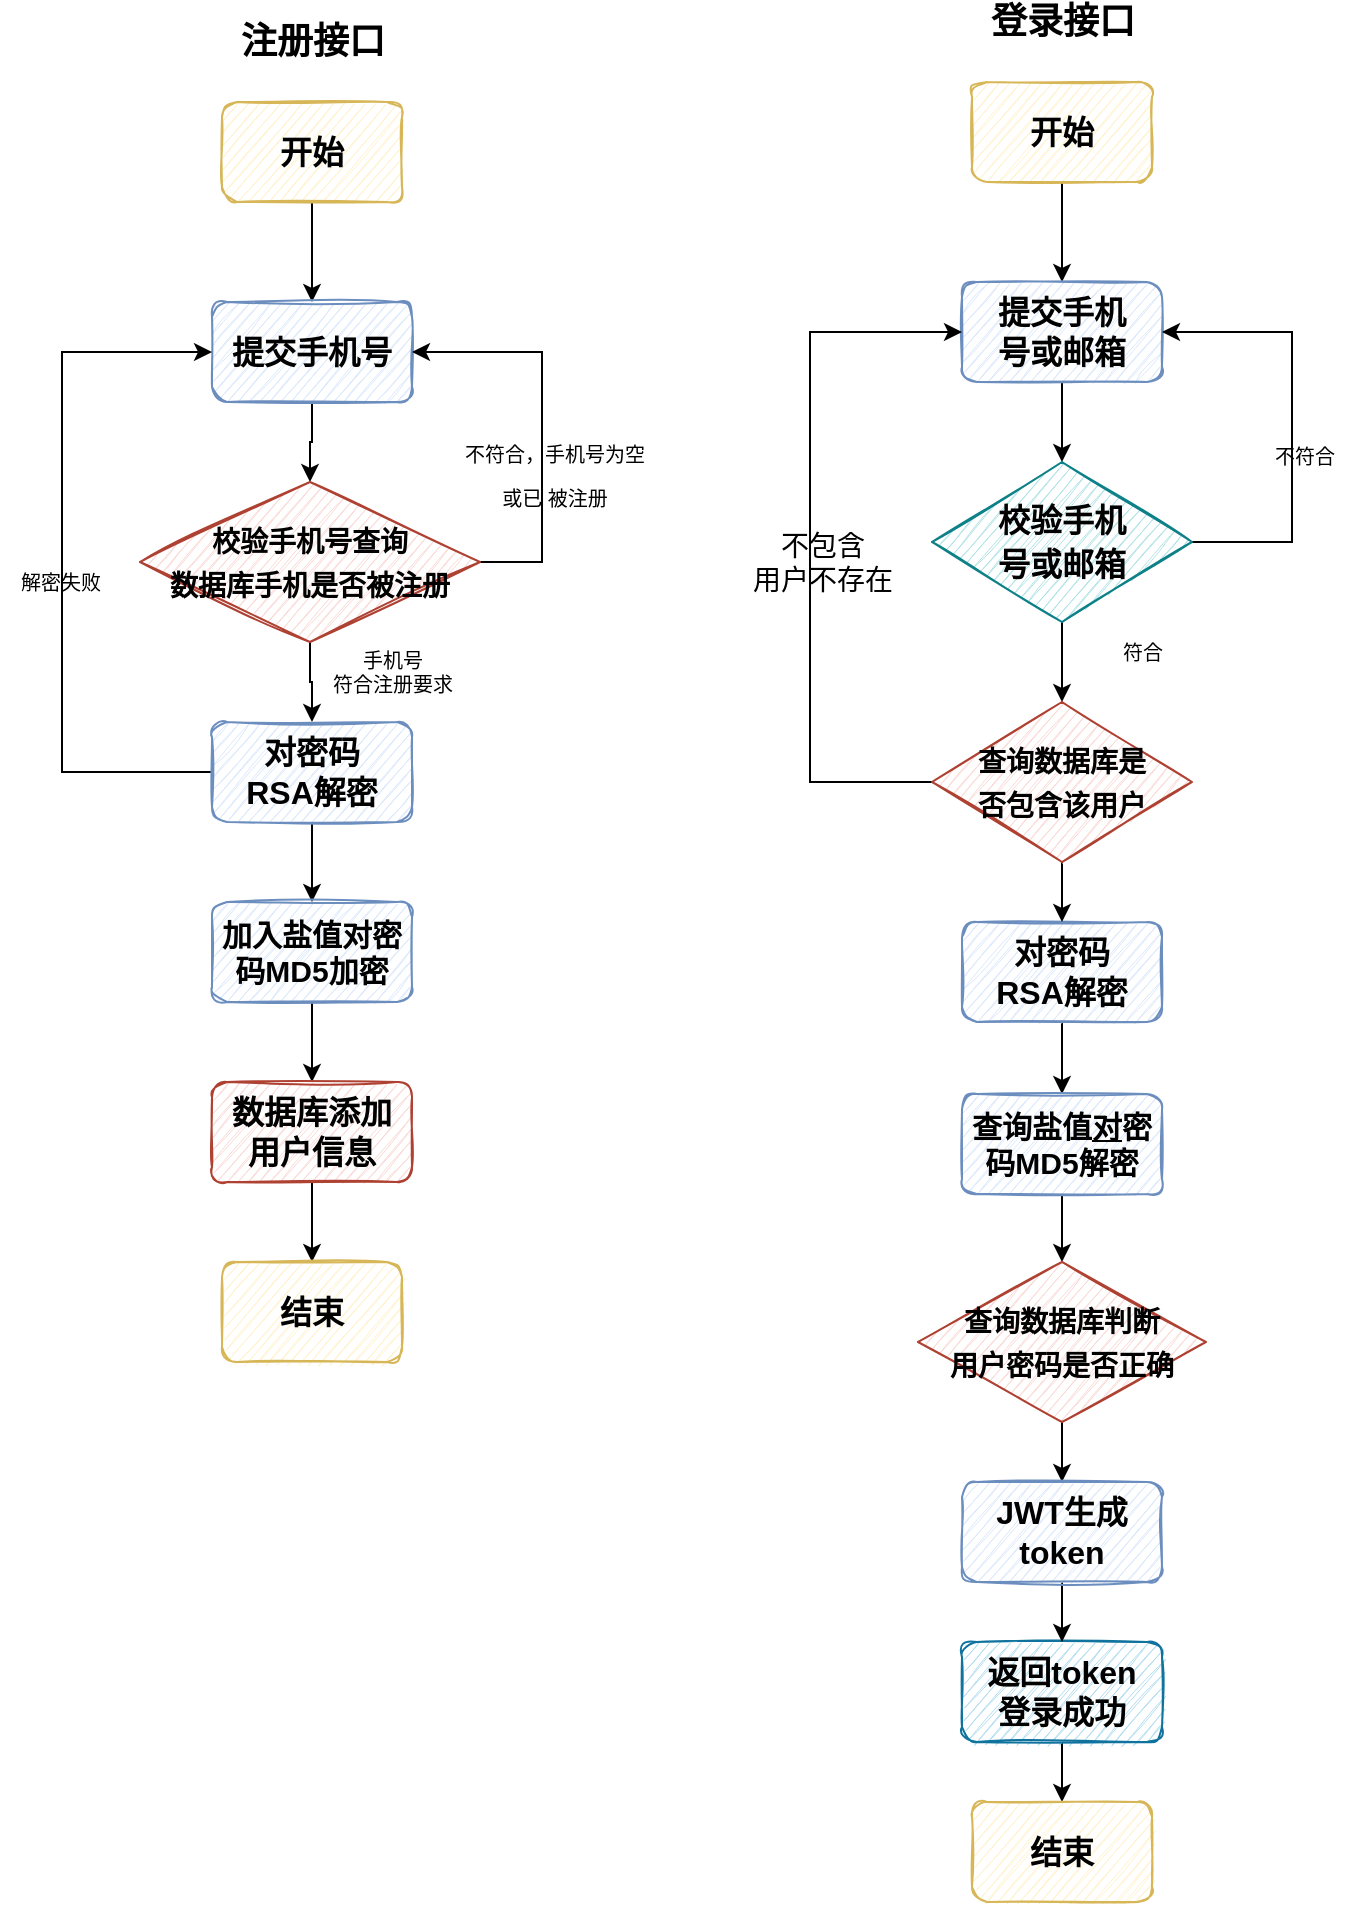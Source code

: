 <mxfile version="17.4.6" type="github">
  <diagram id="UeQkM43qo5BGar94Qf9i" name="Page-1">
    <mxGraphModel dx="1422" dy="762" grid="1" gridSize="10" guides="1" tooltips="1" connect="1" arrows="1" fold="1" page="1" pageScale="1" pageWidth="2339" pageHeight="3300" math="0" shadow="0">
      <root>
        <mxCell id="0" />
        <mxCell id="1" parent="0" />
        <mxCell id="iAKwhCIjb9DUNFZFx7bt-4" style="edgeStyle=orthogonalEdgeStyle;rounded=0;orthogonalLoop=1;jettySize=auto;html=1;exitX=0.5;exitY=1;exitDx=0;exitDy=0;entryX=0.5;entryY=0;entryDx=0;entryDy=0;fontSize=18;" edge="1" parent="1" source="iAKwhCIjb9DUNFZFx7bt-1" target="iAKwhCIjb9DUNFZFx7bt-2">
          <mxGeometry relative="1" as="geometry" />
        </mxCell>
        <mxCell id="iAKwhCIjb9DUNFZFx7bt-1" value="&lt;font size=&quot;1&quot;&gt;&lt;b style=&quot;font-size: 16px&quot;&gt;开始&lt;/b&gt;&lt;/font&gt;" style="rounded=1;whiteSpace=wrap;html=1;fillColor=#fff2cc;strokeColor=#d6b656;shadow=0;sketch=1;" vertex="1" parent="1">
          <mxGeometry x="221" y="100" width="90" height="50" as="geometry" />
        </mxCell>
        <mxCell id="iAKwhCIjb9DUNFZFx7bt-5" value="" style="edgeStyle=orthogonalEdgeStyle;rounded=0;orthogonalLoop=1;jettySize=auto;html=1;fontSize=18;" edge="1" parent="1" source="iAKwhCIjb9DUNFZFx7bt-2" target="iAKwhCIjb9DUNFZFx7bt-3">
          <mxGeometry relative="1" as="geometry" />
        </mxCell>
        <mxCell id="iAKwhCIjb9DUNFZFx7bt-2" value="&lt;font size=&quot;1&quot;&gt;&lt;b style=&quot;font-size: 16px&quot;&gt;提交手机号&lt;/b&gt;&lt;/font&gt;" style="rounded=1;whiteSpace=wrap;html=1;fillColor=#dae8fc;strokeColor=#6c8ebf;shadow=0;sketch=1;" vertex="1" parent="1">
          <mxGeometry x="216" y="200" width="100" height="50" as="geometry" />
        </mxCell>
        <mxCell id="iAKwhCIjb9DUNFZFx7bt-6" style="edgeStyle=orthogonalEdgeStyle;rounded=0;orthogonalLoop=1;jettySize=auto;html=1;entryX=1;entryY=0.5;entryDx=0;entryDy=0;fontSize=18;" edge="1" parent="1" source="iAKwhCIjb9DUNFZFx7bt-3" target="iAKwhCIjb9DUNFZFx7bt-2">
          <mxGeometry relative="1" as="geometry">
            <Array as="points">
              <mxPoint x="381" y="330" />
              <mxPoint x="381" y="225" />
            </Array>
          </mxGeometry>
        </mxCell>
        <mxCell id="iAKwhCIjb9DUNFZFx7bt-10" value="" style="edgeStyle=orthogonalEdgeStyle;rounded=0;orthogonalLoop=1;jettySize=auto;html=1;fontSize=10;" edge="1" parent="1" source="iAKwhCIjb9DUNFZFx7bt-3" target="iAKwhCIjb9DUNFZFx7bt-8">
          <mxGeometry relative="1" as="geometry" />
        </mxCell>
        <mxCell id="iAKwhCIjb9DUNFZFx7bt-3" value="&lt;b style=&quot;font-size: 14px&quot;&gt;&lt;font style=&quot;font-size: 14px&quot;&gt;校验手机号查询&lt;br&gt;数据库手机是否被注册&lt;br&gt;&lt;/font&gt;&lt;/b&gt;" style="rhombus;whiteSpace=wrap;html=1;shadow=0;sketch=1;fontSize=18;fillColor=#fad9d5;strokeColor=#ae4132;" vertex="1" parent="1">
          <mxGeometry x="180" y="290" width="170" height="80" as="geometry" />
        </mxCell>
        <mxCell id="iAKwhCIjb9DUNFZFx7bt-7" value="&lt;font style=&quot;font-size: 10px&quot;&gt;不符合，手机号为空&lt;br&gt;或已 被注册&lt;/font&gt;" style="text;html=1;align=center;verticalAlign=middle;resizable=0;points=[];autosize=1;strokeColor=none;fillColor=none;fontSize=18;" vertex="1" parent="1">
          <mxGeometry x="327" y="260" width="120" height="50" as="geometry" />
        </mxCell>
        <mxCell id="iAKwhCIjb9DUNFZFx7bt-11" style="edgeStyle=orthogonalEdgeStyle;rounded=0;orthogonalLoop=1;jettySize=auto;html=1;entryX=0;entryY=0.5;entryDx=0;entryDy=0;fontSize=10;" edge="1" parent="1" source="iAKwhCIjb9DUNFZFx7bt-8" target="iAKwhCIjb9DUNFZFx7bt-2">
          <mxGeometry relative="1" as="geometry">
            <Array as="points">
              <mxPoint x="141" y="435" />
              <mxPoint x="141" y="225" />
            </Array>
          </mxGeometry>
        </mxCell>
        <mxCell id="iAKwhCIjb9DUNFZFx7bt-17" value="" style="edgeStyle=orthogonalEdgeStyle;rounded=0;orthogonalLoop=1;jettySize=auto;html=1;fontSize=10;" edge="1" parent="1" source="iAKwhCIjb9DUNFZFx7bt-8" target="iAKwhCIjb9DUNFZFx7bt-16">
          <mxGeometry relative="1" as="geometry" />
        </mxCell>
        <mxCell id="iAKwhCIjb9DUNFZFx7bt-8" value="&lt;font style=&quot;font-size: 16px&quot;&gt;&lt;b&gt;对密码&lt;br&gt;RSA解密&lt;/b&gt;&lt;/font&gt;" style="rounded=1;whiteSpace=wrap;html=1;fillColor=#dae8fc;strokeColor=#6c8ebf;shadow=0;sketch=1;" vertex="1" parent="1">
          <mxGeometry x="216" y="410" width="100" height="50" as="geometry" />
        </mxCell>
        <mxCell id="iAKwhCIjb9DUNFZFx7bt-12" value="解密失败" style="text;html=1;align=center;verticalAlign=middle;resizable=0;points=[];autosize=1;strokeColor=none;fillColor=none;fontSize=10;" vertex="1" parent="1">
          <mxGeometry x="110" y="330" width="60" height="20" as="geometry" />
        </mxCell>
        <mxCell id="iAKwhCIjb9DUNFZFx7bt-15" value="手机号&lt;br&gt;符合注册要求" style="text;html=1;align=center;verticalAlign=middle;resizable=0;points=[];autosize=1;strokeColor=none;fillColor=none;fontSize=10;" vertex="1" parent="1">
          <mxGeometry x="261" y="370" width="90" height="30" as="geometry" />
        </mxCell>
        <mxCell id="iAKwhCIjb9DUNFZFx7bt-19" value="" style="edgeStyle=orthogonalEdgeStyle;rounded=0;orthogonalLoop=1;jettySize=auto;html=1;fontSize=10;" edge="1" parent="1" source="iAKwhCIjb9DUNFZFx7bt-16" target="iAKwhCIjb9DUNFZFx7bt-18">
          <mxGeometry relative="1" as="geometry" />
        </mxCell>
        <mxCell id="iAKwhCIjb9DUNFZFx7bt-16" value="&lt;font style=&quot;font-size: 15px&quot;&gt;&lt;b&gt;加入盐值对密&lt;br&gt;码MD5加密&lt;/b&gt;&lt;/font&gt;" style="rounded=1;whiteSpace=wrap;html=1;fillColor=#dae8fc;strokeColor=#6c8ebf;shadow=0;sketch=1;" vertex="1" parent="1">
          <mxGeometry x="216" y="500" width="100" height="50" as="geometry" />
        </mxCell>
        <mxCell id="iAKwhCIjb9DUNFZFx7bt-21" value="" style="edgeStyle=orthogonalEdgeStyle;rounded=0;orthogonalLoop=1;jettySize=auto;html=1;fontSize=10;" edge="1" parent="1" source="iAKwhCIjb9DUNFZFx7bt-18" target="iAKwhCIjb9DUNFZFx7bt-20">
          <mxGeometry relative="1" as="geometry" />
        </mxCell>
        <mxCell id="iAKwhCIjb9DUNFZFx7bt-18" value="&lt;span style=&quot;font-size: 16px&quot;&gt;&lt;b&gt;数据库添加&lt;br&gt;用户信息&lt;/b&gt;&lt;/span&gt;" style="rounded=1;whiteSpace=wrap;html=1;fillColor=#fad9d5;strokeColor=#ae4132;shadow=0;sketch=1;" vertex="1" parent="1">
          <mxGeometry x="216" y="590" width="100" height="50" as="geometry" />
        </mxCell>
        <mxCell id="iAKwhCIjb9DUNFZFx7bt-20" value="&lt;font size=&quot;1&quot;&gt;&lt;b style=&quot;font-size: 16px&quot;&gt;结束&lt;/b&gt;&lt;/font&gt;" style="rounded=1;whiteSpace=wrap;html=1;fillColor=#fff2cc;strokeColor=#d6b656;shadow=0;sketch=1;" vertex="1" parent="1">
          <mxGeometry x="221" y="680" width="90" height="50" as="geometry" />
        </mxCell>
        <mxCell id="iAKwhCIjb9DUNFZFx7bt-22" value="&lt;b&gt;&lt;font style=&quot;font-size: 18px&quot;&gt;注册接口&lt;/font&gt;&lt;/b&gt;" style="text;html=1;align=center;verticalAlign=middle;resizable=0;points=[];autosize=1;strokeColor=none;fillColor=none;fontSize=10;" vertex="1" parent="1">
          <mxGeometry x="221" y="60" width="90" height="20" as="geometry" />
        </mxCell>
        <mxCell id="iAKwhCIjb9DUNFZFx7bt-23" style="edgeStyle=orthogonalEdgeStyle;rounded=0;orthogonalLoop=1;jettySize=auto;html=1;exitX=0.5;exitY=1;exitDx=0;exitDy=0;entryX=0.5;entryY=0;entryDx=0;entryDy=0;fontSize=18;" edge="1" parent="1" source="iAKwhCIjb9DUNFZFx7bt-24" target="iAKwhCIjb9DUNFZFx7bt-26">
          <mxGeometry relative="1" as="geometry" />
        </mxCell>
        <mxCell id="iAKwhCIjb9DUNFZFx7bt-24" value="&lt;font size=&quot;1&quot;&gt;&lt;b style=&quot;font-size: 16px&quot;&gt;开始&lt;/b&gt;&lt;/font&gt;" style="rounded=1;whiteSpace=wrap;html=1;fillColor=#fff2cc;strokeColor=#d6b656;shadow=0;sketch=1;" vertex="1" parent="1">
          <mxGeometry x="596" y="90" width="90" height="50" as="geometry" />
        </mxCell>
        <mxCell id="iAKwhCIjb9DUNFZFx7bt-25" value="" style="edgeStyle=orthogonalEdgeStyle;rounded=0;orthogonalLoop=1;jettySize=auto;html=1;fontSize=18;" edge="1" parent="1" source="iAKwhCIjb9DUNFZFx7bt-26" target="iAKwhCIjb9DUNFZFx7bt-29">
          <mxGeometry relative="1" as="geometry" />
        </mxCell>
        <mxCell id="iAKwhCIjb9DUNFZFx7bt-26" value="&lt;font size=&quot;1&quot;&gt;&lt;b style=&quot;font-size: 16px&quot;&gt;提交手机&lt;br&gt;号或邮箱&lt;/b&gt;&lt;/font&gt;" style="rounded=1;whiteSpace=wrap;html=1;fillColor=#dae8fc;strokeColor=#6c8ebf;shadow=0;sketch=1;" vertex="1" parent="1">
          <mxGeometry x="591" y="190" width="100" height="50" as="geometry" />
        </mxCell>
        <mxCell id="iAKwhCIjb9DUNFZFx7bt-27" style="edgeStyle=orthogonalEdgeStyle;rounded=0;orthogonalLoop=1;jettySize=auto;html=1;entryX=1;entryY=0.5;entryDx=0;entryDy=0;fontSize=18;" edge="1" parent="1" source="iAKwhCIjb9DUNFZFx7bt-29" target="iAKwhCIjb9DUNFZFx7bt-26">
          <mxGeometry relative="1" as="geometry">
            <Array as="points">
              <mxPoint x="756" y="320" />
              <mxPoint x="756" y="215" />
            </Array>
          </mxGeometry>
        </mxCell>
        <mxCell id="iAKwhCIjb9DUNFZFx7bt-28" value="" style="edgeStyle=orthogonalEdgeStyle;rounded=0;orthogonalLoop=1;jettySize=auto;html=1;fontSize=10;" edge="1" parent="1" source="iAKwhCIjb9DUNFZFx7bt-29">
          <mxGeometry relative="1" as="geometry">
            <mxPoint x="641" y="400" as="targetPoint" />
          </mxGeometry>
        </mxCell>
        <mxCell id="iAKwhCIjb9DUNFZFx7bt-29" value="&lt;b&gt;&lt;font style=&quot;font-size: 16px&quot;&gt;校验手机&lt;br&gt;号或邮箱&lt;/font&gt;&lt;/b&gt;" style="rhombus;whiteSpace=wrap;html=1;shadow=0;sketch=1;fontSize=18;fillColor=#b0e3e6;strokeColor=#0e8088;" vertex="1" parent="1">
          <mxGeometry x="576" y="280" width="130" height="80" as="geometry" />
        </mxCell>
        <mxCell id="iAKwhCIjb9DUNFZFx7bt-30" value="&lt;font style=&quot;font-size: 10px&quot;&gt;不符合&lt;br&gt;&lt;/font&gt;" style="text;html=1;align=center;verticalAlign=middle;resizable=0;points=[];autosize=1;strokeColor=none;fillColor=none;fontSize=18;" vertex="1" parent="1">
          <mxGeometry x="737" y="260" width="50" height="30" as="geometry" />
        </mxCell>
        <mxCell id="iAKwhCIjb9DUNFZFx7bt-35" value="符合" style="text;html=1;align=center;verticalAlign=middle;resizable=0;points=[];autosize=1;strokeColor=none;fillColor=none;fontSize=10;" vertex="1" parent="1">
          <mxGeometry x="661" y="365" width="40" height="20" as="geometry" />
        </mxCell>
        <mxCell id="iAKwhCIjb9DUNFZFx7bt-58" value="" style="edgeStyle=orthogonalEdgeStyle;rounded=0;orthogonalLoop=1;jettySize=auto;html=1;fontSize=16;" edge="1" parent="1" source="iAKwhCIjb9DUNFZFx7bt-39" target="iAKwhCIjb9DUNFZFx7bt-40">
          <mxGeometry relative="1" as="geometry" />
        </mxCell>
        <mxCell id="iAKwhCIjb9DUNFZFx7bt-39" value="&lt;span style=&quot;font-size: 16px&quot;&gt;&lt;b&gt;返回token&lt;br&gt;登录成功&lt;/b&gt;&lt;/span&gt;" style="rounded=1;whiteSpace=wrap;html=1;fillColor=#b1ddf0;strokeColor=#10739e;shadow=0;sketch=1;" vertex="1" parent="1">
          <mxGeometry x="591" y="870" width="100" height="50" as="geometry" />
        </mxCell>
        <mxCell id="iAKwhCIjb9DUNFZFx7bt-40" value="&lt;font size=&quot;1&quot;&gt;&lt;b style=&quot;font-size: 16px&quot;&gt;结束&lt;/b&gt;&lt;/font&gt;" style="rounded=1;whiteSpace=wrap;html=1;fillColor=#fff2cc;strokeColor=#d6b656;shadow=0;sketch=1;" vertex="1" parent="1">
          <mxGeometry x="596" y="950" width="90" height="50" as="geometry" />
        </mxCell>
        <mxCell id="iAKwhCIjb9DUNFZFx7bt-41" value="&lt;b&gt;&lt;font style=&quot;font-size: 18px&quot;&gt;登录接口&lt;/font&gt;&lt;/b&gt;" style="text;html=1;align=center;verticalAlign=middle;resizable=0;points=[];autosize=1;strokeColor=none;fillColor=none;fontSize=10;" vertex="1" parent="1">
          <mxGeometry x="596" y="50" width="90" height="20" as="geometry" />
        </mxCell>
        <mxCell id="iAKwhCIjb9DUNFZFx7bt-51" value="" style="edgeStyle=orthogonalEdgeStyle;rounded=0;orthogonalLoop=1;jettySize=auto;html=1;fontSize=15;" edge="1" parent="1" source="iAKwhCIjb9DUNFZFx7bt-42" target="iAKwhCIjb9DUNFZFx7bt-47">
          <mxGeometry relative="1" as="geometry" />
        </mxCell>
        <mxCell id="iAKwhCIjb9DUNFZFx7bt-42" value="&lt;font style=&quot;font-size: 16px&quot;&gt;&lt;b&gt;对密码&lt;br&gt;RSA解密&lt;/b&gt;&lt;/font&gt;" style="rounded=1;whiteSpace=wrap;html=1;fillColor=#dae8fc;strokeColor=#6c8ebf;shadow=0;sketch=1;" vertex="1" parent="1">
          <mxGeometry x="591" y="510" width="100" height="50" as="geometry" />
        </mxCell>
        <mxCell id="iAKwhCIjb9DUNFZFx7bt-44" style="edgeStyle=orthogonalEdgeStyle;rounded=0;orthogonalLoop=1;jettySize=auto;html=1;entryX=0;entryY=0.5;entryDx=0;entryDy=0;fontSize=14;" edge="1" parent="1" source="iAKwhCIjb9DUNFZFx7bt-43" target="iAKwhCIjb9DUNFZFx7bt-26">
          <mxGeometry relative="1" as="geometry">
            <Array as="points">
              <mxPoint x="515" y="440" />
              <mxPoint x="515" y="215" />
            </Array>
          </mxGeometry>
        </mxCell>
        <mxCell id="iAKwhCIjb9DUNFZFx7bt-50" value="" style="edgeStyle=orthogonalEdgeStyle;rounded=0;orthogonalLoop=1;jettySize=auto;html=1;fontSize=15;" edge="1" parent="1" source="iAKwhCIjb9DUNFZFx7bt-43" target="iAKwhCIjb9DUNFZFx7bt-42">
          <mxGeometry relative="1" as="geometry" />
        </mxCell>
        <mxCell id="iAKwhCIjb9DUNFZFx7bt-43" value="&lt;b style=&quot;font-size: 14px&quot;&gt;&lt;font style=&quot;font-size: 14px&quot;&gt;查询数据库是&lt;br&gt;否包含该用户&lt;/font&gt;&lt;/b&gt;" style="rhombus;whiteSpace=wrap;html=1;shadow=0;sketch=1;fontSize=18;fillColor=#fad9d5;strokeColor=#ae4132;" vertex="1" parent="1">
          <mxGeometry x="576" y="400" width="130" height="80" as="geometry" />
        </mxCell>
        <mxCell id="iAKwhCIjb9DUNFZFx7bt-45" value="不包含&lt;br&gt;用户不存在" style="text;html=1;align=center;verticalAlign=middle;resizable=0;points=[];autosize=1;strokeColor=none;fillColor=none;fontSize=14;" vertex="1" parent="1">
          <mxGeometry x="476" y="310" width="90" height="40" as="geometry" />
        </mxCell>
        <mxCell id="iAKwhCIjb9DUNFZFx7bt-55" value="" style="edgeStyle=orthogonalEdgeStyle;rounded=0;orthogonalLoop=1;jettySize=auto;html=1;fontSize=15;" edge="1" parent="1" source="iAKwhCIjb9DUNFZFx7bt-47" target="iAKwhCIjb9DUNFZFx7bt-54">
          <mxGeometry relative="1" as="geometry" />
        </mxCell>
        <mxCell id="iAKwhCIjb9DUNFZFx7bt-47" value="&lt;font style=&quot;font-size: 15px&quot;&gt;&lt;b&gt;查询盐值&lt;u&gt;对&lt;/u&gt;密码MD5解密&lt;/b&gt;&lt;/font&gt;" style="rounded=1;whiteSpace=wrap;html=1;fillColor=#dae8fc;strokeColor=#6c8ebf;shadow=0;sketch=1;" vertex="1" parent="1">
          <mxGeometry x="591" y="596" width="100" height="50" as="geometry" />
        </mxCell>
        <mxCell id="iAKwhCIjb9DUNFZFx7bt-57" value="" style="edgeStyle=orthogonalEdgeStyle;rounded=0;orthogonalLoop=1;jettySize=auto;html=1;fontSize=16;" edge="1" parent="1" source="iAKwhCIjb9DUNFZFx7bt-54" target="iAKwhCIjb9DUNFZFx7bt-56">
          <mxGeometry relative="1" as="geometry" />
        </mxCell>
        <mxCell id="iAKwhCIjb9DUNFZFx7bt-54" value="&lt;span style=&quot;font-size: 14px&quot;&gt;&lt;b&gt;查询数据库判断&lt;br&gt;用户密码是否正确&lt;/b&gt;&lt;/span&gt;" style="rhombus;whiteSpace=wrap;html=1;shadow=0;sketch=1;fontSize=18;fillColor=#fad9d5;strokeColor=#ae4132;" vertex="1" parent="1">
          <mxGeometry x="569" y="680" width="144" height="80" as="geometry" />
        </mxCell>
        <mxCell id="iAKwhCIjb9DUNFZFx7bt-59" value="" style="edgeStyle=orthogonalEdgeStyle;rounded=0;orthogonalLoop=1;jettySize=auto;html=1;fontSize=16;" edge="1" parent="1" source="iAKwhCIjb9DUNFZFx7bt-56" target="iAKwhCIjb9DUNFZFx7bt-39">
          <mxGeometry relative="1" as="geometry" />
        </mxCell>
        <mxCell id="iAKwhCIjb9DUNFZFx7bt-56" value="&lt;b&gt;&lt;font style=&quot;font-size: 16px&quot;&gt;JWT生成token&lt;/font&gt;&lt;/b&gt;" style="rounded=1;whiteSpace=wrap;html=1;fillColor=#dae8fc;strokeColor=#6c8ebf;shadow=0;sketch=1;" vertex="1" parent="1">
          <mxGeometry x="591" y="790" width="100" height="50" as="geometry" />
        </mxCell>
      </root>
    </mxGraphModel>
  </diagram>
</mxfile>
